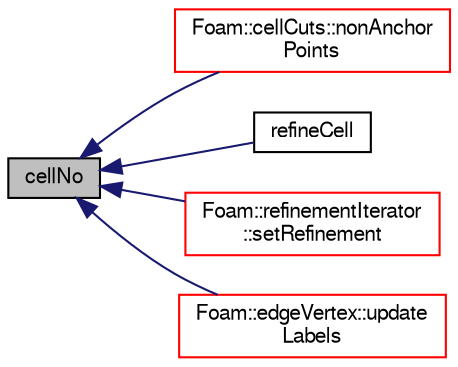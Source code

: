 digraph "cellNo"
{
  bgcolor="transparent";
  edge [fontname="FreeSans",fontsize="10",labelfontname="FreeSans",labelfontsize="10"];
  node [fontname="FreeSans",fontsize="10",shape=record];
  rankdir="LR";
  Node106 [label="cellNo",height=0.2,width=0.4,color="black", fillcolor="grey75", style="filled", fontcolor="black"];
  Node106 -> Node107 [dir="back",color="midnightblue",fontsize="10",style="solid",fontname="FreeSans"];
  Node107 [label="Foam::cellCuts::nonAnchor\lPoints",height=0.2,width=0.4,color="red",URL="$a21466.html#a99cdc1288c329f2654ead522706957a6",tooltip="Invert anchor point selection. "];
  Node106 -> Node116 [dir="back",color="midnightblue",fontsize="10",style="solid",fontname="FreeSans"];
  Node116 [label="refineCell",height=0.2,width=0.4,color="black",URL="$a21522.html#aeca36b1c4f3a579dc67e52a7cd4347bb",tooltip="from Istream. Vector will be normalized upon construction. "];
  Node106 -> Node117 [dir="back",color="midnightblue",fontsize="10",style="solid",fontname="FreeSans"];
  Node117 [label="Foam::refinementIterator\l::setRefinement",height=0.2,width=0.4,color="red",URL="$a21514.html#afd8b2c75ae43c5073eece728f11ed02a",tooltip="Try to refine cells in given direction. Constructs intermediate. "];
  Node106 -> Node119 [dir="back",color="midnightblue",fontsize="10",style="solid",fontname="FreeSans"];
  Node119 [label="Foam::edgeVertex::update\lLabels",height=0.2,width=0.4,color="red",URL="$a21494.html#a77faed35c755a0d80c360a446fd4de3e",tooltip="Update refine list from map. Used to update cell/face labels. "];
}
